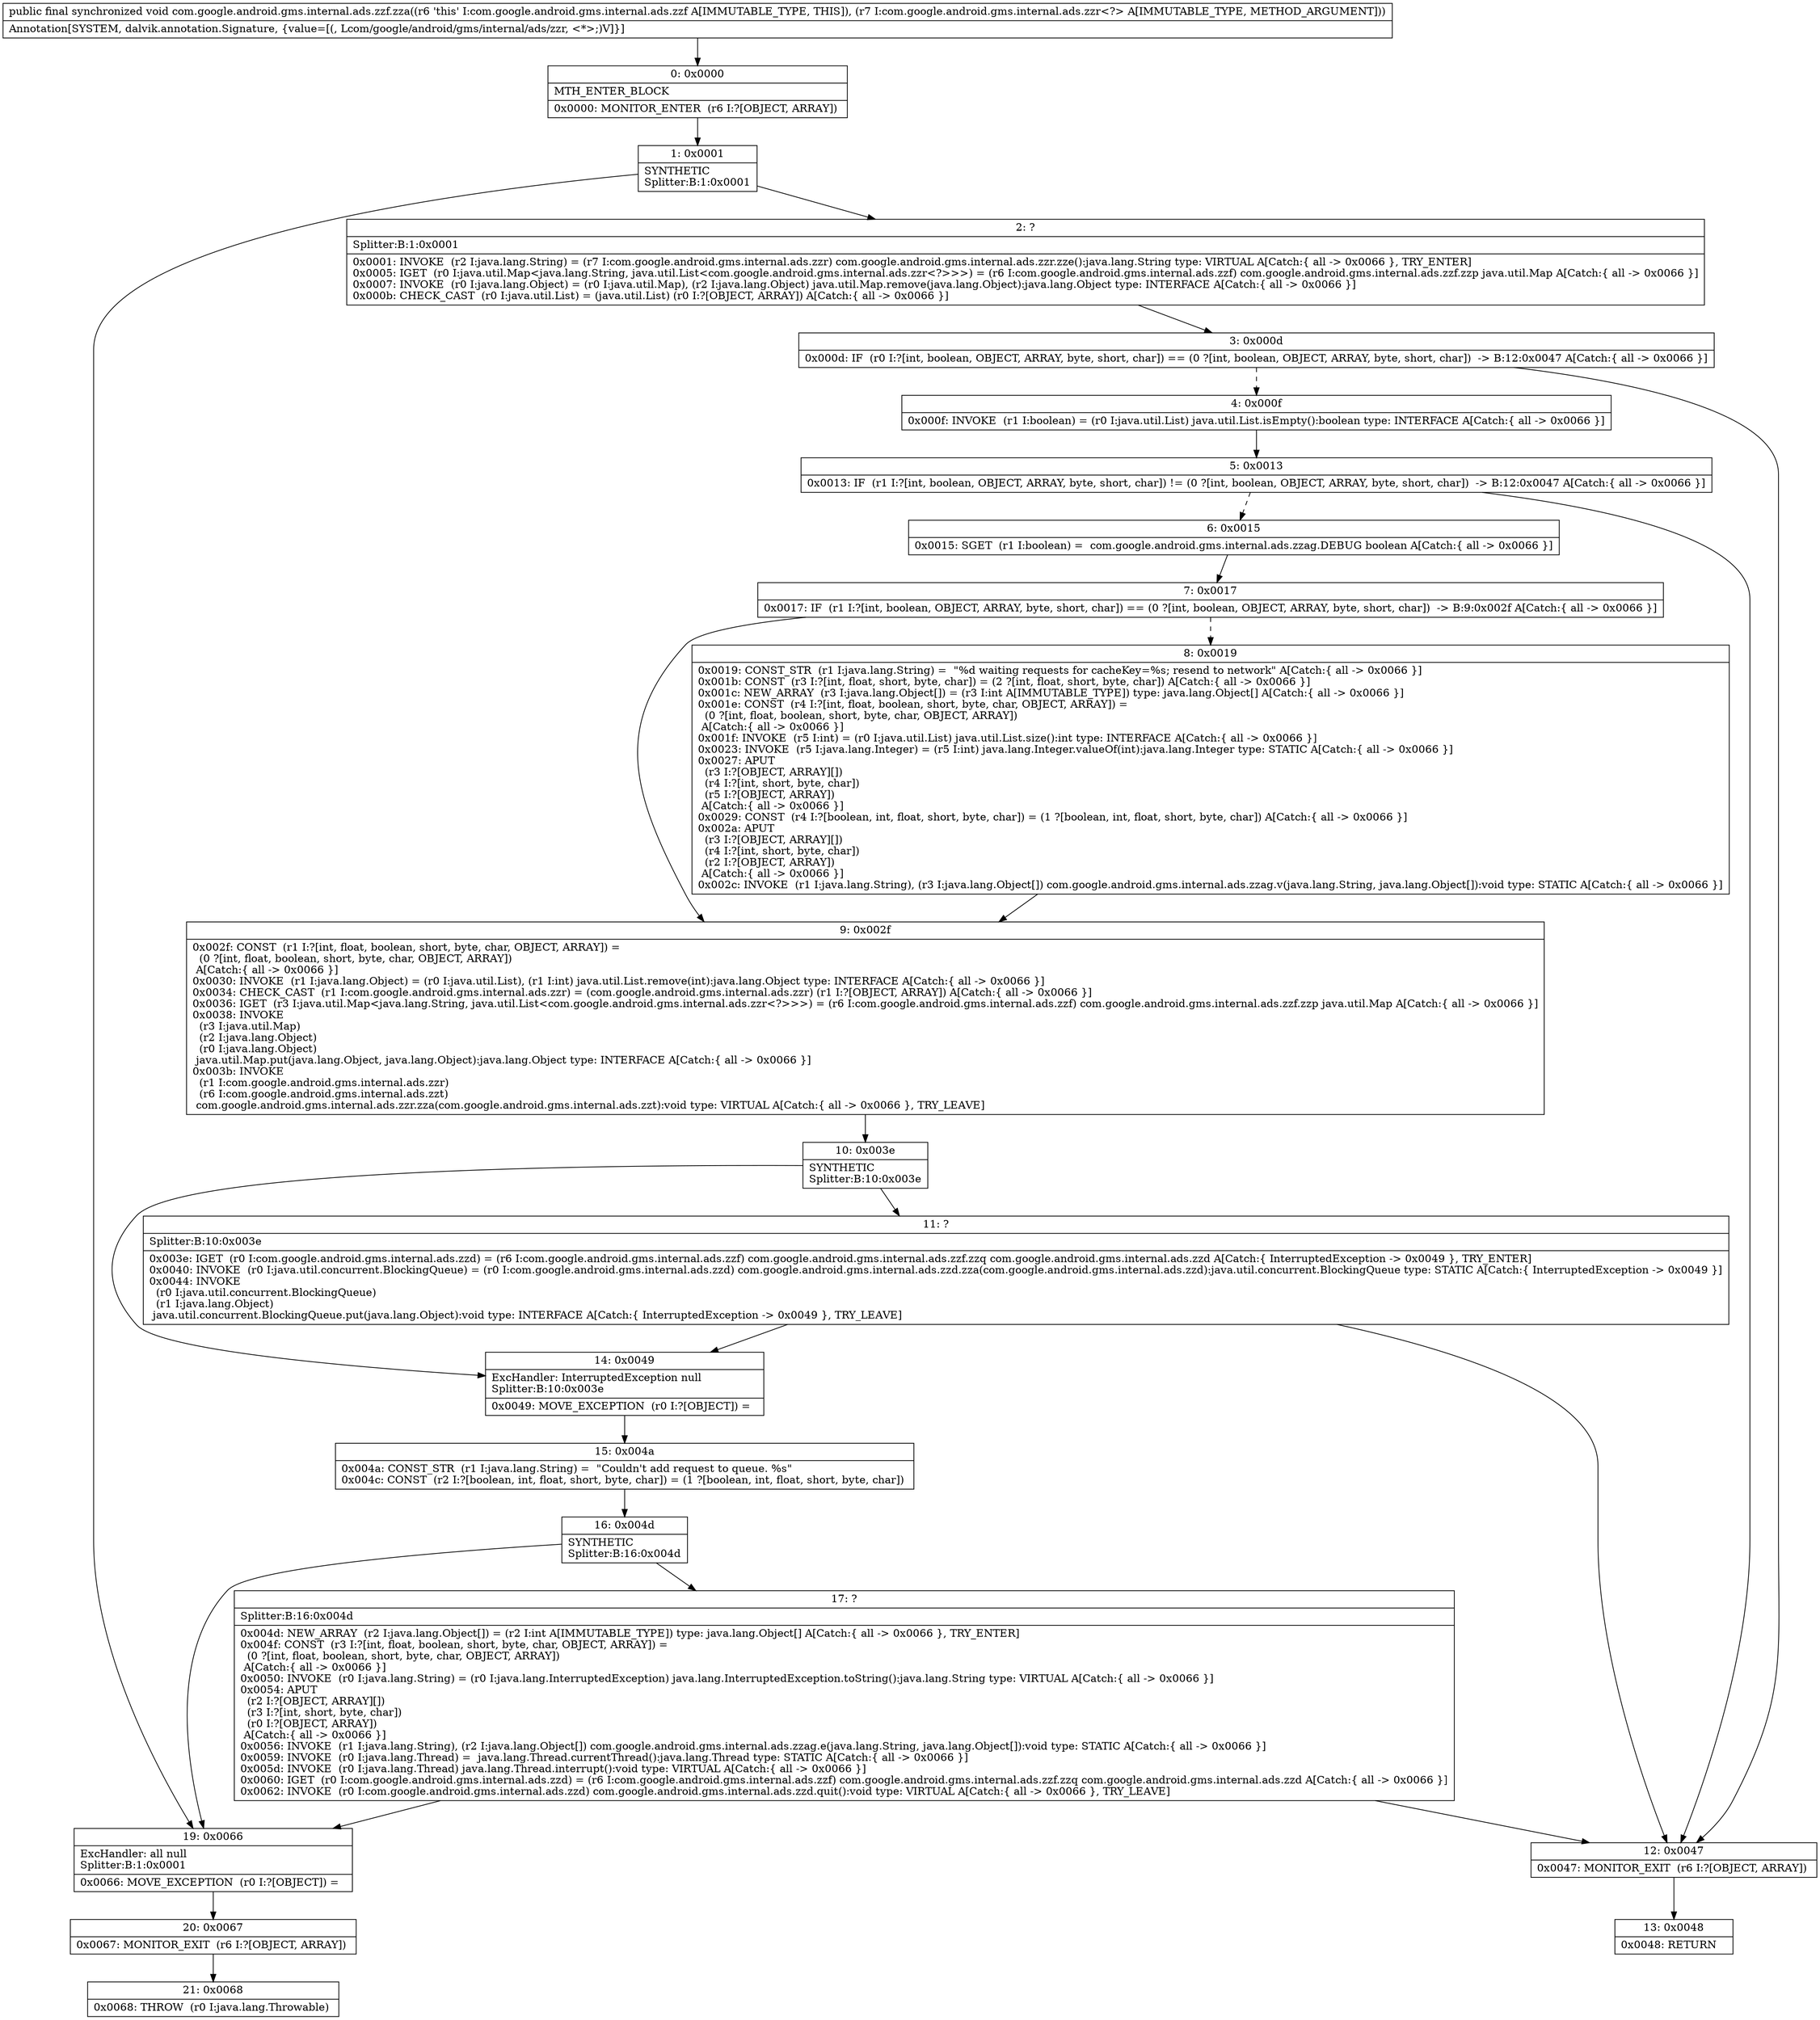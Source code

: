 digraph "CFG forcom.google.android.gms.internal.ads.zzf.zza(Lcom\/google\/android\/gms\/internal\/ads\/zzr;)V" {
Node_0 [shape=record,label="{0\:\ 0x0000|MTH_ENTER_BLOCK\l|0x0000: MONITOR_ENTER  (r6 I:?[OBJECT, ARRAY]) \l}"];
Node_1 [shape=record,label="{1\:\ 0x0001|SYNTHETIC\lSplitter:B:1:0x0001\l}"];
Node_2 [shape=record,label="{2\:\ ?|Splitter:B:1:0x0001\l|0x0001: INVOKE  (r2 I:java.lang.String) = (r7 I:com.google.android.gms.internal.ads.zzr) com.google.android.gms.internal.ads.zzr.zze():java.lang.String type: VIRTUAL A[Catch:\{ all \-\> 0x0066 \}, TRY_ENTER]\l0x0005: IGET  (r0 I:java.util.Map\<java.lang.String, java.util.List\<com.google.android.gms.internal.ads.zzr\<?\>\>\>) = (r6 I:com.google.android.gms.internal.ads.zzf) com.google.android.gms.internal.ads.zzf.zzp java.util.Map A[Catch:\{ all \-\> 0x0066 \}]\l0x0007: INVOKE  (r0 I:java.lang.Object) = (r0 I:java.util.Map), (r2 I:java.lang.Object) java.util.Map.remove(java.lang.Object):java.lang.Object type: INTERFACE A[Catch:\{ all \-\> 0x0066 \}]\l0x000b: CHECK_CAST  (r0 I:java.util.List) = (java.util.List) (r0 I:?[OBJECT, ARRAY]) A[Catch:\{ all \-\> 0x0066 \}]\l}"];
Node_3 [shape=record,label="{3\:\ 0x000d|0x000d: IF  (r0 I:?[int, boolean, OBJECT, ARRAY, byte, short, char]) == (0 ?[int, boolean, OBJECT, ARRAY, byte, short, char])  \-\> B:12:0x0047 A[Catch:\{ all \-\> 0x0066 \}]\l}"];
Node_4 [shape=record,label="{4\:\ 0x000f|0x000f: INVOKE  (r1 I:boolean) = (r0 I:java.util.List) java.util.List.isEmpty():boolean type: INTERFACE A[Catch:\{ all \-\> 0x0066 \}]\l}"];
Node_5 [shape=record,label="{5\:\ 0x0013|0x0013: IF  (r1 I:?[int, boolean, OBJECT, ARRAY, byte, short, char]) != (0 ?[int, boolean, OBJECT, ARRAY, byte, short, char])  \-\> B:12:0x0047 A[Catch:\{ all \-\> 0x0066 \}]\l}"];
Node_6 [shape=record,label="{6\:\ 0x0015|0x0015: SGET  (r1 I:boolean) =  com.google.android.gms.internal.ads.zzag.DEBUG boolean A[Catch:\{ all \-\> 0x0066 \}]\l}"];
Node_7 [shape=record,label="{7\:\ 0x0017|0x0017: IF  (r1 I:?[int, boolean, OBJECT, ARRAY, byte, short, char]) == (0 ?[int, boolean, OBJECT, ARRAY, byte, short, char])  \-\> B:9:0x002f A[Catch:\{ all \-\> 0x0066 \}]\l}"];
Node_8 [shape=record,label="{8\:\ 0x0019|0x0019: CONST_STR  (r1 I:java.lang.String) =  \"%d waiting requests for cacheKey=%s; resend to network\" A[Catch:\{ all \-\> 0x0066 \}]\l0x001b: CONST  (r3 I:?[int, float, short, byte, char]) = (2 ?[int, float, short, byte, char]) A[Catch:\{ all \-\> 0x0066 \}]\l0x001c: NEW_ARRAY  (r3 I:java.lang.Object[]) = (r3 I:int A[IMMUTABLE_TYPE]) type: java.lang.Object[] A[Catch:\{ all \-\> 0x0066 \}]\l0x001e: CONST  (r4 I:?[int, float, boolean, short, byte, char, OBJECT, ARRAY]) = \l  (0 ?[int, float, boolean, short, byte, char, OBJECT, ARRAY])\l A[Catch:\{ all \-\> 0x0066 \}]\l0x001f: INVOKE  (r5 I:int) = (r0 I:java.util.List) java.util.List.size():int type: INTERFACE A[Catch:\{ all \-\> 0x0066 \}]\l0x0023: INVOKE  (r5 I:java.lang.Integer) = (r5 I:int) java.lang.Integer.valueOf(int):java.lang.Integer type: STATIC A[Catch:\{ all \-\> 0x0066 \}]\l0x0027: APUT  \l  (r3 I:?[OBJECT, ARRAY][])\l  (r4 I:?[int, short, byte, char])\l  (r5 I:?[OBJECT, ARRAY])\l A[Catch:\{ all \-\> 0x0066 \}]\l0x0029: CONST  (r4 I:?[boolean, int, float, short, byte, char]) = (1 ?[boolean, int, float, short, byte, char]) A[Catch:\{ all \-\> 0x0066 \}]\l0x002a: APUT  \l  (r3 I:?[OBJECT, ARRAY][])\l  (r4 I:?[int, short, byte, char])\l  (r2 I:?[OBJECT, ARRAY])\l A[Catch:\{ all \-\> 0x0066 \}]\l0x002c: INVOKE  (r1 I:java.lang.String), (r3 I:java.lang.Object[]) com.google.android.gms.internal.ads.zzag.v(java.lang.String, java.lang.Object[]):void type: STATIC A[Catch:\{ all \-\> 0x0066 \}]\l}"];
Node_9 [shape=record,label="{9\:\ 0x002f|0x002f: CONST  (r1 I:?[int, float, boolean, short, byte, char, OBJECT, ARRAY]) = \l  (0 ?[int, float, boolean, short, byte, char, OBJECT, ARRAY])\l A[Catch:\{ all \-\> 0x0066 \}]\l0x0030: INVOKE  (r1 I:java.lang.Object) = (r0 I:java.util.List), (r1 I:int) java.util.List.remove(int):java.lang.Object type: INTERFACE A[Catch:\{ all \-\> 0x0066 \}]\l0x0034: CHECK_CAST  (r1 I:com.google.android.gms.internal.ads.zzr) = (com.google.android.gms.internal.ads.zzr) (r1 I:?[OBJECT, ARRAY]) A[Catch:\{ all \-\> 0x0066 \}]\l0x0036: IGET  (r3 I:java.util.Map\<java.lang.String, java.util.List\<com.google.android.gms.internal.ads.zzr\<?\>\>\>) = (r6 I:com.google.android.gms.internal.ads.zzf) com.google.android.gms.internal.ads.zzf.zzp java.util.Map A[Catch:\{ all \-\> 0x0066 \}]\l0x0038: INVOKE  \l  (r3 I:java.util.Map)\l  (r2 I:java.lang.Object)\l  (r0 I:java.lang.Object)\l java.util.Map.put(java.lang.Object, java.lang.Object):java.lang.Object type: INTERFACE A[Catch:\{ all \-\> 0x0066 \}]\l0x003b: INVOKE  \l  (r1 I:com.google.android.gms.internal.ads.zzr)\l  (r6 I:com.google.android.gms.internal.ads.zzt)\l com.google.android.gms.internal.ads.zzr.zza(com.google.android.gms.internal.ads.zzt):void type: VIRTUAL A[Catch:\{ all \-\> 0x0066 \}, TRY_LEAVE]\l}"];
Node_10 [shape=record,label="{10\:\ 0x003e|SYNTHETIC\lSplitter:B:10:0x003e\l}"];
Node_11 [shape=record,label="{11\:\ ?|Splitter:B:10:0x003e\l|0x003e: IGET  (r0 I:com.google.android.gms.internal.ads.zzd) = (r6 I:com.google.android.gms.internal.ads.zzf) com.google.android.gms.internal.ads.zzf.zzq com.google.android.gms.internal.ads.zzd A[Catch:\{ InterruptedException \-\> 0x0049 \}, TRY_ENTER]\l0x0040: INVOKE  (r0 I:java.util.concurrent.BlockingQueue) = (r0 I:com.google.android.gms.internal.ads.zzd) com.google.android.gms.internal.ads.zzd.zza(com.google.android.gms.internal.ads.zzd):java.util.concurrent.BlockingQueue type: STATIC A[Catch:\{ InterruptedException \-\> 0x0049 \}]\l0x0044: INVOKE  \l  (r0 I:java.util.concurrent.BlockingQueue)\l  (r1 I:java.lang.Object)\l java.util.concurrent.BlockingQueue.put(java.lang.Object):void type: INTERFACE A[Catch:\{ InterruptedException \-\> 0x0049 \}, TRY_LEAVE]\l}"];
Node_12 [shape=record,label="{12\:\ 0x0047|0x0047: MONITOR_EXIT  (r6 I:?[OBJECT, ARRAY]) \l}"];
Node_13 [shape=record,label="{13\:\ 0x0048|0x0048: RETURN   \l}"];
Node_14 [shape=record,label="{14\:\ 0x0049|ExcHandler: InterruptedException null\lSplitter:B:10:0x003e\l|0x0049: MOVE_EXCEPTION  (r0 I:?[OBJECT]) =  \l}"];
Node_15 [shape=record,label="{15\:\ 0x004a|0x004a: CONST_STR  (r1 I:java.lang.String) =  \"Couldn't add request to queue. %s\" \l0x004c: CONST  (r2 I:?[boolean, int, float, short, byte, char]) = (1 ?[boolean, int, float, short, byte, char]) \l}"];
Node_16 [shape=record,label="{16\:\ 0x004d|SYNTHETIC\lSplitter:B:16:0x004d\l}"];
Node_17 [shape=record,label="{17\:\ ?|Splitter:B:16:0x004d\l|0x004d: NEW_ARRAY  (r2 I:java.lang.Object[]) = (r2 I:int A[IMMUTABLE_TYPE]) type: java.lang.Object[] A[Catch:\{ all \-\> 0x0066 \}, TRY_ENTER]\l0x004f: CONST  (r3 I:?[int, float, boolean, short, byte, char, OBJECT, ARRAY]) = \l  (0 ?[int, float, boolean, short, byte, char, OBJECT, ARRAY])\l A[Catch:\{ all \-\> 0x0066 \}]\l0x0050: INVOKE  (r0 I:java.lang.String) = (r0 I:java.lang.InterruptedException) java.lang.InterruptedException.toString():java.lang.String type: VIRTUAL A[Catch:\{ all \-\> 0x0066 \}]\l0x0054: APUT  \l  (r2 I:?[OBJECT, ARRAY][])\l  (r3 I:?[int, short, byte, char])\l  (r0 I:?[OBJECT, ARRAY])\l A[Catch:\{ all \-\> 0x0066 \}]\l0x0056: INVOKE  (r1 I:java.lang.String), (r2 I:java.lang.Object[]) com.google.android.gms.internal.ads.zzag.e(java.lang.String, java.lang.Object[]):void type: STATIC A[Catch:\{ all \-\> 0x0066 \}]\l0x0059: INVOKE  (r0 I:java.lang.Thread) =  java.lang.Thread.currentThread():java.lang.Thread type: STATIC A[Catch:\{ all \-\> 0x0066 \}]\l0x005d: INVOKE  (r0 I:java.lang.Thread) java.lang.Thread.interrupt():void type: VIRTUAL A[Catch:\{ all \-\> 0x0066 \}]\l0x0060: IGET  (r0 I:com.google.android.gms.internal.ads.zzd) = (r6 I:com.google.android.gms.internal.ads.zzf) com.google.android.gms.internal.ads.zzf.zzq com.google.android.gms.internal.ads.zzd A[Catch:\{ all \-\> 0x0066 \}]\l0x0062: INVOKE  (r0 I:com.google.android.gms.internal.ads.zzd) com.google.android.gms.internal.ads.zzd.quit():void type: VIRTUAL A[Catch:\{ all \-\> 0x0066 \}, TRY_LEAVE]\l}"];
Node_19 [shape=record,label="{19\:\ 0x0066|ExcHandler: all null\lSplitter:B:1:0x0001\l|0x0066: MOVE_EXCEPTION  (r0 I:?[OBJECT]) =  \l}"];
Node_20 [shape=record,label="{20\:\ 0x0067|0x0067: MONITOR_EXIT  (r6 I:?[OBJECT, ARRAY]) \l}"];
Node_21 [shape=record,label="{21\:\ 0x0068|0x0068: THROW  (r0 I:java.lang.Throwable) \l}"];
MethodNode[shape=record,label="{public final synchronized void com.google.android.gms.internal.ads.zzf.zza((r6 'this' I:com.google.android.gms.internal.ads.zzf A[IMMUTABLE_TYPE, THIS]), (r7 I:com.google.android.gms.internal.ads.zzr\<?\> A[IMMUTABLE_TYPE, METHOD_ARGUMENT]))  | Annotation[SYSTEM, dalvik.annotation.Signature, \{value=[(, Lcom\/google\/android\/gms\/internal\/ads\/zzr, \<*\>;)V]\}]\l}"];
MethodNode -> Node_0;
Node_0 -> Node_1;
Node_1 -> Node_2;
Node_1 -> Node_19;
Node_2 -> Node_3;
Node_3 -> Node_4[style=dashed];
Node_3 -> Node_12;
Node_4 -> Node_5;
Node_5 -> Node_6[style=dashed];
Node_5 -> Node_12;
Node_6 -> Node_7;
Node_7 -> Node_8[style=dashed];
Node_7 -> Node_9;
Node_8 -> Node_9;
Node_9 -> Node_10;
Node_10 -> Node_11;
Node_10 -> Node_14;
Node_11 -> Node_12;
Node_11 -> Node_14;
Node_12 -> Node_13;
Node_14 -> Node_15;
Node_15 -> Node_16;
Node_16 -> Node_17;
Node_16 -> Node_19;
Node_17 -> Node_19;
Node_17 -> Node_12;
Node_19 -> Node_20;
Node_20 -> Node_21;
}

